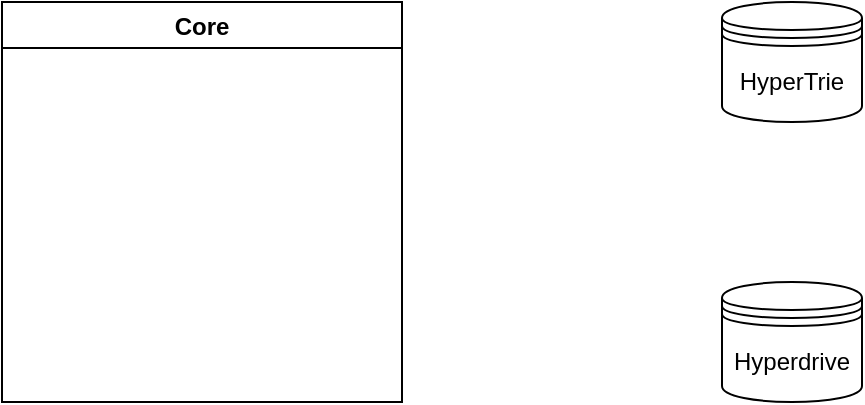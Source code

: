 <mxfile version="13.5.9" type="device"><diagram id="iqCYoWykwtk4dVXIqPfo" name="Seite-1"><mxGraphModel dx="2062" dy="1206" grid="1" gridSize="10" guides="1" tooltips="1" connect="1" arrows="1" fold="1" page="1" pageScale="1" pageWidth="1169" pageHeight="827" math="0" shadow="0"><root><mxCell id="0"/><mxCell id="1" parent="0"/><mxCell id="w_5i0Yfxxj1vP9XSgFG3-4" value="Core" style="swimlane;startSize=23;" vertex="1" parent="1"><mxGeometry x="360" y="240" width="200" height="200" as="geometry"/></mxCell><mxCell id="w_5i0Yfxxj1vP9XSgFG3-5" value="HyperTrie" style="shape=datastore;whiteSpace=wrap;html=1;" vertex="1" parent="1"><mxGeometry x="720" y="240" width="70" height="60" as="geometry"/></mxCell><mxCell id="w_5i0Yfxxj1vP9XSgFG3-6" value="Hyperdrive" style="shape=datastore;whiteSpace=wrap;html=1;" vertex="1" parent="1"><mxGeometry x="720" y="380" width="70" height="60" as="geometry"/></mxCell></root></mxGraphModel></diagram></mxfile>